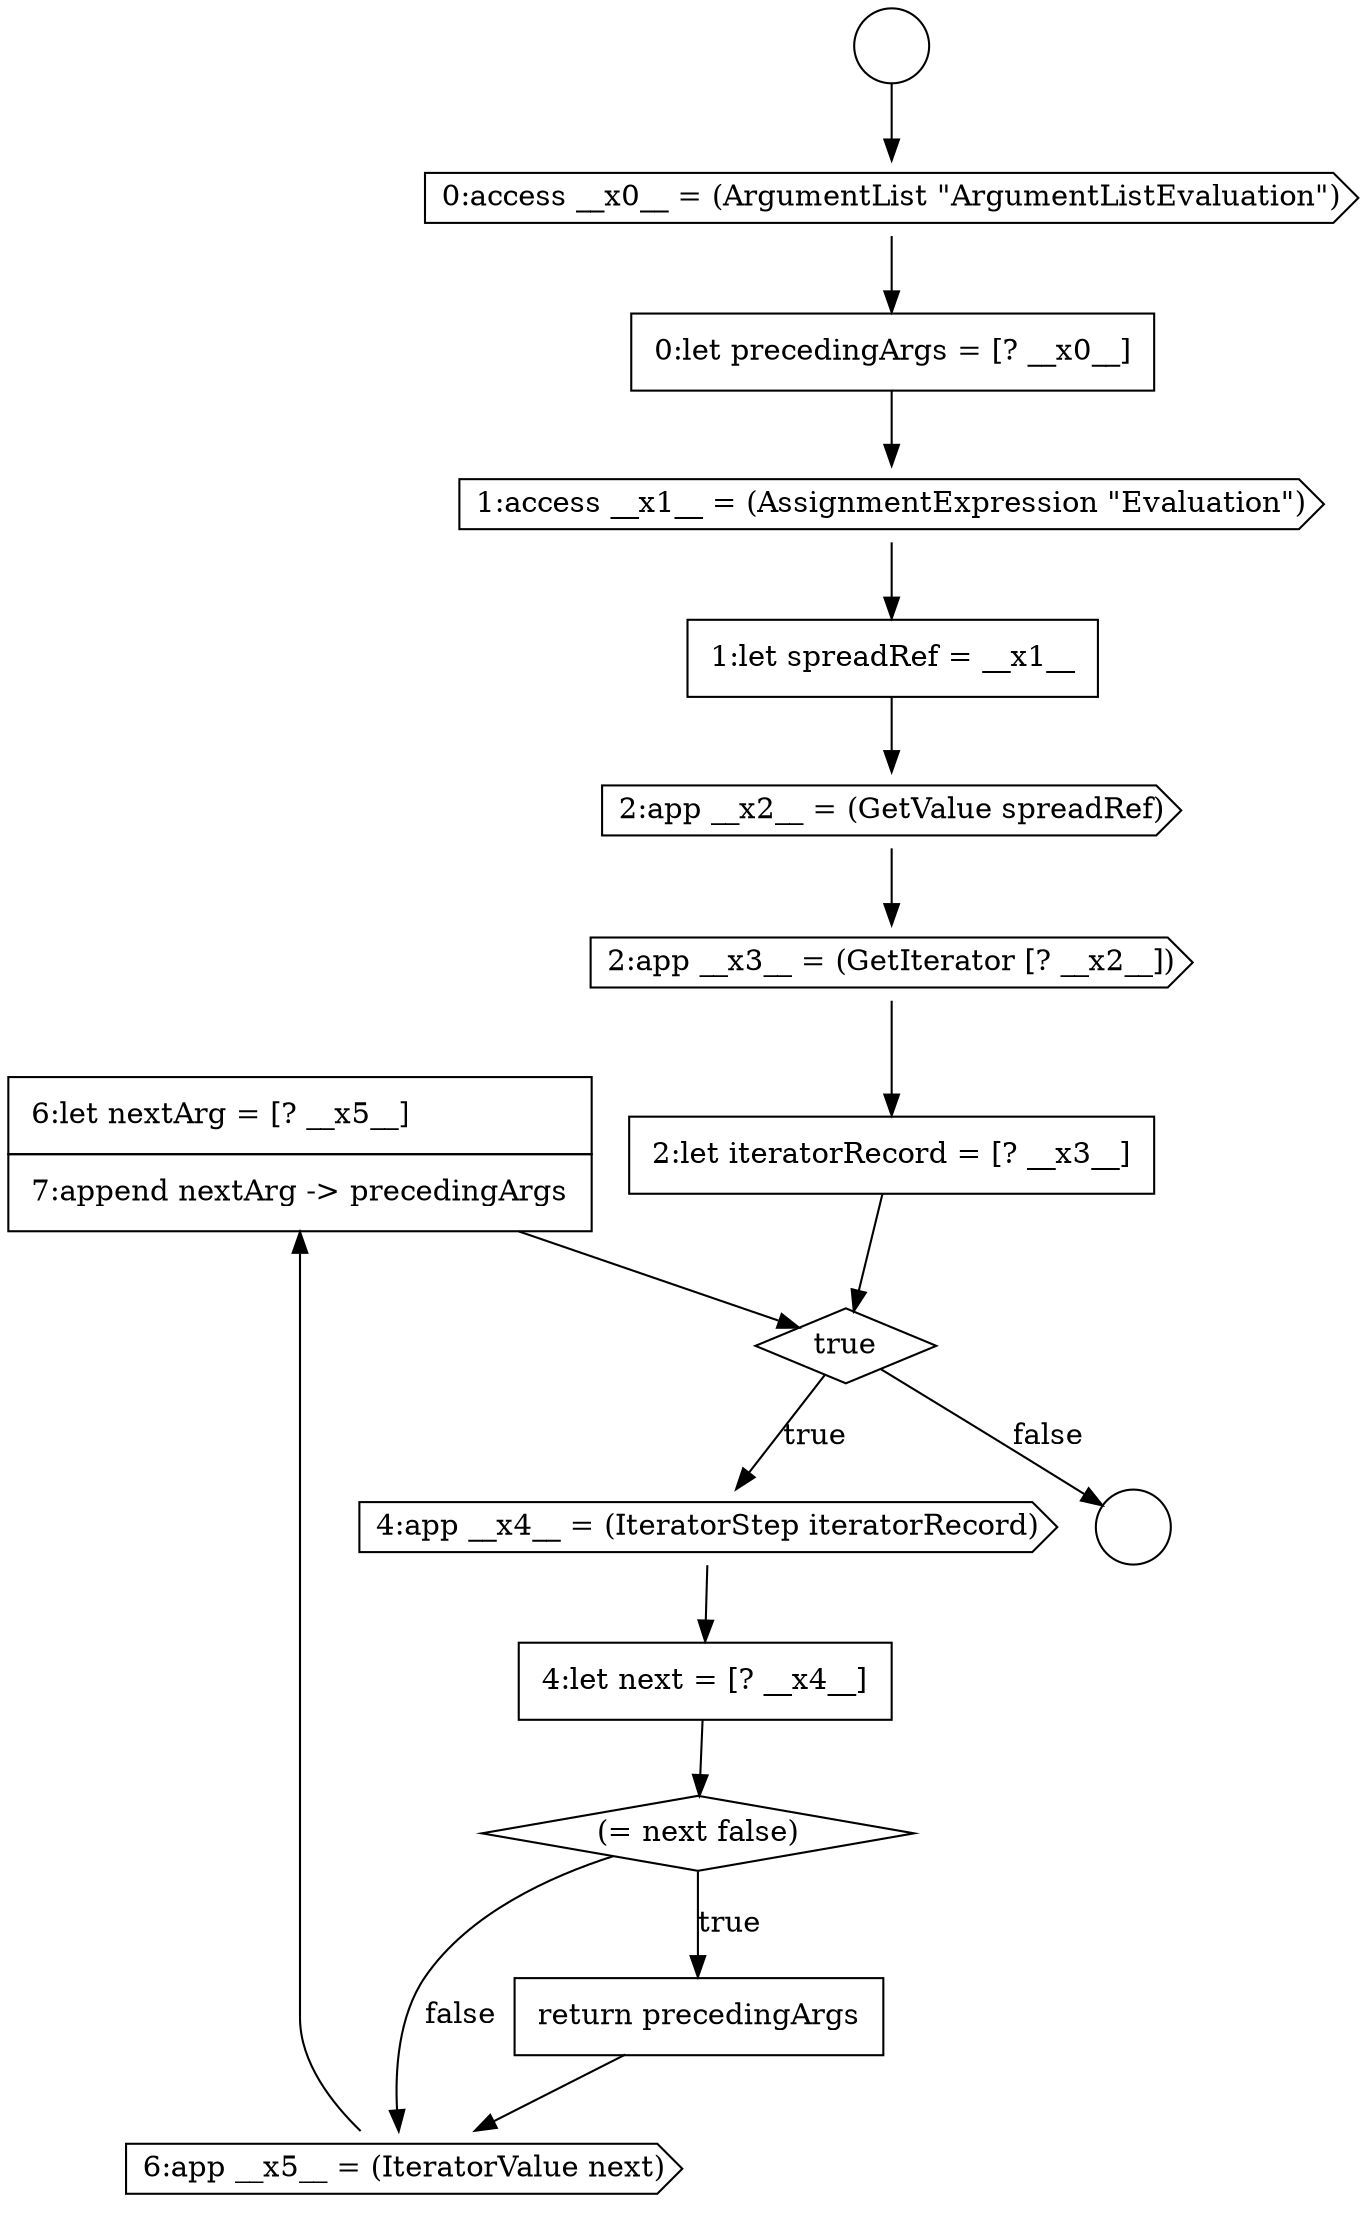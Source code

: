 digraph {
  node4792 [shape=none, margin=0, label=<<font color="black">
    <table border="0" cellborder="1" cellspacing="0" cellpadding="10">
      <tr><td align="left">6:let nextArg = [? __x5__]</td></tr>
      <tr><td align="left">7:append nextArg -&gt; precedingArgs</td></tr>
    </table>
  </font>> color="black" fillcolor="white" style=filled]
  node4778 [shape=circle label=" " color="black" fillcolor="white" style=filled]
  node4788 [shape=none, margin=0, label=<<font color="black">
    <table border="0" cellborder="1" cellspacing="0" cellpadding="10">
      <tr><td align="left">4:let next = [? __x4__]</td></tr>
    </table>
  </font>> color="black" fillcolor="white" style=filled]
  node4783 [shape=cds, label=<<font color="black">2:app __x2__ = (GetValue spreadRef)</font>> color="black" fillcolor="white" style=filled]
  node4785 [shape=none, margin=0, label=<<font color="black">
    <table border="0" cellborder="1" cellspacing="0" cellpadding="10">
      <tr><td align="left">2:let iteratorRecord = [? __x3__]</td></tr>
    </table>
  </font>> color="black" fillcolor="white" style=filled]
  node4789 [shape=diamond, label=<<font color="black">(= next false)</font>> color="black" fillcolor="white" style=filled]
  node4782 [shape=none, margin=0, label=<<font color="black">
    <table border="0" cellborder="1" cellspacing="0" cellpadding="10">
      <tr><td align="left">1:let spreadRef = __x1__</td></tr>
    </table>
  </font>> color="black" fillcolor="white" style=filled]
  node4786 [shape=diamond, label=<<font color="black">true</font>> color="black" fillcolor="white" style=filled]
  node4790 [shape=none, margin=0, label=<<font color="black">
    <table border="0" cellborder="1" cellspacing="0" cellpadding="10">
      <tr><td align="left">return precedingArgs</td></tr>
    </table>
  </font>> color="black" fillcolor="white" style=filled]
  node4781 [shape=cds, label=<<font color="black">1:access __x1__ = (AssignmentExpression &quot;Evaluation&quot;)</font>> color="black" fillcolor="white" style=filled]
  node4780 [shape=none, margin=0, label=<<font color="black">
    <table border="0" cellborder="1" cellspacing="0" cellpadding="10">
      <tr><td align="left">0:let precedingArgs = [? __x0__]</td></tr>
    </table>
  </font>> color="black" fillcolor="white" style=filled]
  node4791 [shape=cds, label=<<font color="black">6:app __x5__ = (IteratorValue next)</font>> color="black" fillcolor="white" style=filled]
  node4787 [shape=cds, label=<<font color="black">4:app __x4__ = (IteratorStep iteratorRecord)</font>> color="black" fillcolor="white" style=filled]
  node4777 [shape=circle label=" " color="black" fillcolor="white" style=filled]
  node4779 [shape=cds, label=<<font color="black">0:access __x0__ = (ArgumentList &quot;ArgumentListEvaluation&quot;)</font>> color="black" fillcolor="white" style=filled]
  node4784 [shape=cds, label=<<font color="black">2:app __x3__ = (GetIterator [? __x2__])</font>> color="black" fillcolor="white" style=filled]
  node4786 -> node4787 [label=<<font color="black">true</font>> color="black"]
  node4786 -> node4778 [label=<<font color="black">false</font>> color="black"]
  node4780 -> node4781 [ color="black"]
  node4785 -> node4786 [ color="black"]
  node4788 -> node4789 [ color="black"]
  node4790 -> node4791 [ color="black"]
  node4777 -> node4779 [ color="black"]
  node4782 -> node4783 [ color="black"]
  node4791 -> node4792 [ color="black"]
  node4784 -> node4785 [ color="black"]
  node4789 -> node4790 [label=<<font color="black">true</font>> color="black"]
  node4789 -> node4791 [label=<<font color="black">false</font>> color="black"]
  node4779 -> node4780 [ color="black"]
  node4781 -> node4782 [ color="black"]
  node4787 -> node4788 [ color="black"]
  node4783 -> node4784 [ color="black"]
  node4792 -> node4786 [ color="black"]
}
